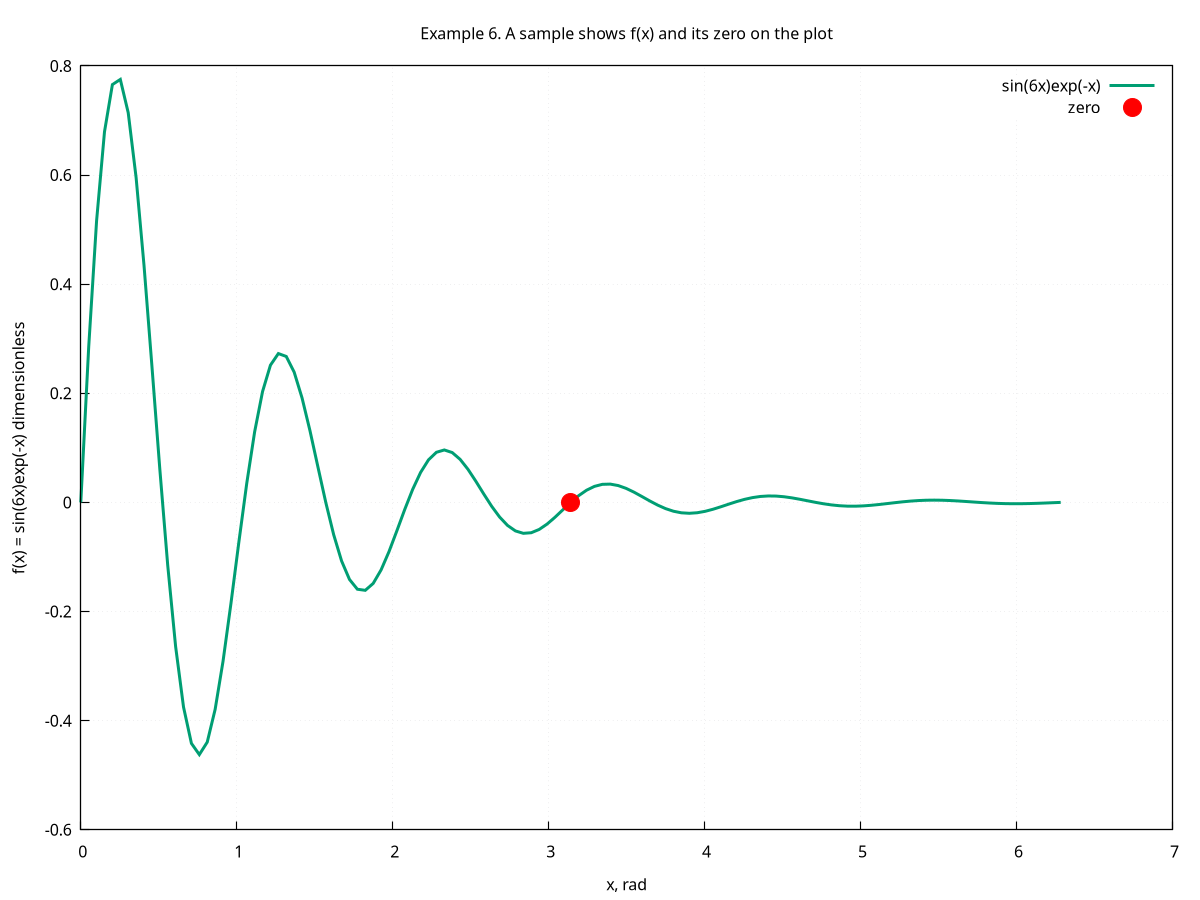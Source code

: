 # ogpf libray
# Rev. 0.22 of March 9th, 2018
# Licence: MIT

# gnuplot global setting
set term qt size 640,480 enhanced font "Helvetica,10" title "ogpf libray: Rev. 0.22 of March 9th, 2018"

# ogpf extra configuration
# -------------------------------------------
# color definitions
set style line 1 lc rgb "#800000" lt 1 lw 2
set style line 2 lc rgb "#ff0000" lt 1 lw 2
set style line 3 lc rgb "#ff4500" lt 1 lw 2
set style line 4 lc rgb "#ffa500" lt 1 lw 2
set style line 5 lc rgb "#006400" lt 1 lw 2
set style line 6 lc rgb "#0000ff" lt 1 lw 2
set style line 7 lc rgb "#9400d3" lt 1 lw 2

# Axes
set border linewidth 1.15
set tics nomirror

# grid
# Add light grid to plot
set style line 102 lc rgb "#d6d7d9" lt 0 lw 1
set grid back ls 102

# plot style
set style data linespoints

# -------------------------------------------

 
# options
set grid


 
# plot scale
 
# Annotation: title and labels
set title "Example 6. A sample shows f(x) and its zero on the plot"
set xlabel "x, rad"
set ylabel "f(x) = sin(6x)exp(-x) dimensionless"
 
# axes setting

plot "-" title "sin(6x)exp(-x)" with lines lt 2 lw 3 \
, "-" title "zero" with points pt 7 ps 3 lc rgb "#FF0000"
   0.0000000000000000        0.0000000000000000     
   5.0670849251451613E-002  0.28457204219267290     
  0.10134169850290323       0.51621179132635575     
  0.15201254775435485       0.67925856750081826     
  0.20268339700580645       0.76570904872735213     
  0.25335424625725805       0.77519663171447339     
  0.30402509550870971       0.71428829606450628     
  0.35469594476016131       0.59522777069780997     
  0.40536679401161291       0.43429101664488934     
  0.45603764326306451       0.24993878902287592     
  0.50670849251451611        6.0951422319453198E-002
  0.55737934176596771      -0.11528526696290779     
  0.60805019101741942      -0.26420388832664515     
  0.65872104026887102      -0.37508953707955284     
  0.70939188952032262      -0.44166889416955718     
  0.76006273877177422      -0.46224444789234953     
  0.81073358802322582      -0.43940564630145251     
  0.86140443727467741      -0.37938364361679278     
  0.91207528652612901      -0.29114182417877743     
  0.96274613577758061      -0.18530908572037641     
   1.0134169850290322       -7.3066646895691312E-002
   1.0640878342804838        3.4907365393484047E-002
   1.1147586835319354       0.12934651989478346     
   1.1654295327833870       0.20309058598333354     
   1.2161003820348388       0.25152432458999380     
   1.2667712312862904       0.27274588051169069     
   1.3174420805377420       0.26747574283483816     
   1.3681129297891936       0.23873943638017656     
   1.4187837790406452       0.19137419166046030     
   1.4694546282920968       0.13142077515920883     
   1.5201254775435484        6.5466058473691982E-002
   1.5707963267950000       -1.2916753381045669E-013
   1.6214671760464516       -5.9156715572395005E-002
   1.6721380252979032      -0.10730988848827541     
   1.7228088745493548      -0.14120398324474878     
   1.7734797238008064      -0.15917527265740700     
   1.8241505730522580      -0.16114754738933074     
   1.8748214223037096      -0.14848594837815796     
   1.9254922715551612      -0.12373569680480856     
   1.9761631208066128       -9.0280232553006712E-002
   2.0268339700580644       -5.1957169575617426E-002
   2.0775048193095160       -1.2670555849665687E-002
   2.1281756685609676        2.3965452455803640E-002
   2.1788465178124192        5.4922592375622692E-002
   2.2295173670638708        7.7973454061738751E-002
   2.2801882163153224        9.1813942607295460E-002
   2.3308590655667740        9.6091179998352663E-002
   2.3815299148182256        9.1343459599260587E-002
   2.4322007640696777        7.8866111109435102E-002
   2.4828716133211293        6.0522439068230238E-002
   2.5335424625725809        3.8521974233451758E-002
   2.5842133118240325        1.5189063601999521E-002
   2.6348841610754841       -7.2565283295622993E-003
   2.6855550103269357       -2.6888499758209013E-002
   2.7362258595783873       -4.2218384975069627E-002
   2.7868967088298389       -5.2286770037694184E-002
   2.8375675580812905       -5.6698298092189063E-002
   2.8882384073327421       -5.5602744104604002E-002
   2.9389092565841937       -4.9629052892914229E-002
   2.9895801058356453       -3.9782785886822859E-002
   3.0402509550870969       -2.7319695063757855E-002
   3.0909218043385485       -1.3609056500837090E-002
   3.1415926535900001        5.3702584413575352E-014
   3.1922635028414517        1.2297472971514936E-002
   3.2429343520929033        2.2307534157207799E-002
   3.2936052013443549        2.9353424215969464E-002
   3.3442760505958065        3.3089288245542983E-002
   3.3949468998472581        3.3499283881255990E-002
   3.4456177490987097        3.0867196042884421E-002
   3.4962885983501613        2.5722124231237362E-002
   3.5469594476016129        1.8767416495951775E-002
   3.5976302968530645        1.0800834399747378E-002
   3.6483011461045161        2.6339497821408040E-003
   3.6989719953559677       -4.9819281035812495E-003
   3.7496428446074193       -1.1417285235141631E-002
   3.8003136938588709       -1.6209088596967691E-002
   3.8509845431103225       -1.9086243492301591E-002
   3.9016553923617741       -1.9975393789102180E-002
   3.9523262416132257       -1.8988439683903454E-002
   4.0029970908646773       -1.6394653765854843E-002
   4.0536679401161289       -1.2581378993209798E-002
   4.1043387893675805       -8.0079316838352066E-003
   4.1550096386190321       -3.1574961067385933E-003
   4.2056804878704837        1.5084840349356954E-003
   4.2563513371219353        5.5895699384515716E-003
   4.3070221863733869        8.7763399828362232E-003
   4.3576930356248385        1.0869351604188671E-002
   4.4083638848762901        1.1786418187214135E-002
   4.4590347341277417        1.1558674888403349E-002
   4.5097055833791932        1.0316866490065156E-002
   4.5603764326306448        8.2700286762009759E-003
   4.6110472818820964        5.6792066358803866E-003
   4.6617181311335480        2.8290448999217029E-003
   4.7123889803849996       -1.6681675623468081E-014
   4.7630598296364512       -2.5563934715082692E-003
   4.8137306788879028       -4.6372807500341231E-003
   4.8644015281393553       -6.1019773904622456E-003
   4.9150723773908069       -6.8785872222325893E-003
   4.9657432266422585       -6.9638169412888995E-003
   5.0164140758937101       -6.4166596365290299E-003
   5.0670849251451617       -5.3471042880286522E-003
   5.1177557743966133       -3.9013625903735263E-003
   5.1684266236480649       -2.2452728792507182E-003
   5.2190974728995165       -5.4754436483720934E-004
   5.2697683221509681        1.0356411035854665E-003
   5.3204391714024197        2.3734204177594618E-003
   5.3711100206538713        3.3695384705712491E-003
   5.4217808699053229        3.9676402113079387E-003
   5.4724517191567745        4.1524763983181705E-003
   5.5231225684082261        3.9473087970510598E-003
   5.5737934176596777        3.4081136792619357E-003
   5.6244642669111293        2.6154117350150122E-003
   5.6751351161625809        1.6646854458794481E-003
   5.7258059654140325        6.5637895299594615E-004
   5.7764768146654841       -3.1358302211620392E-004
   5.8271476639169357       -1.1619574307898289E-003
   5.8778185131683873       -1.8244218375433928E-003
   5.9284893624198389       -2.2595162066868552E-003
   5.9791602116712905       -2.4501556194511291E-003
   6.0298310609227421       -2.4028124389771535E-003
   6.0805019101741937       -2.1446658352213947E-003
   6.1311727594256453       -1.7191700576163062E-003
   6.1818436086770969       -1.1805910694740740E-003
   6.2325144579285485       -5.8810065527178143E-004
   6.2831853071800001        4.6413981868021894E-015
e
   3.1415926535900001        0.0000000000000000     
e
